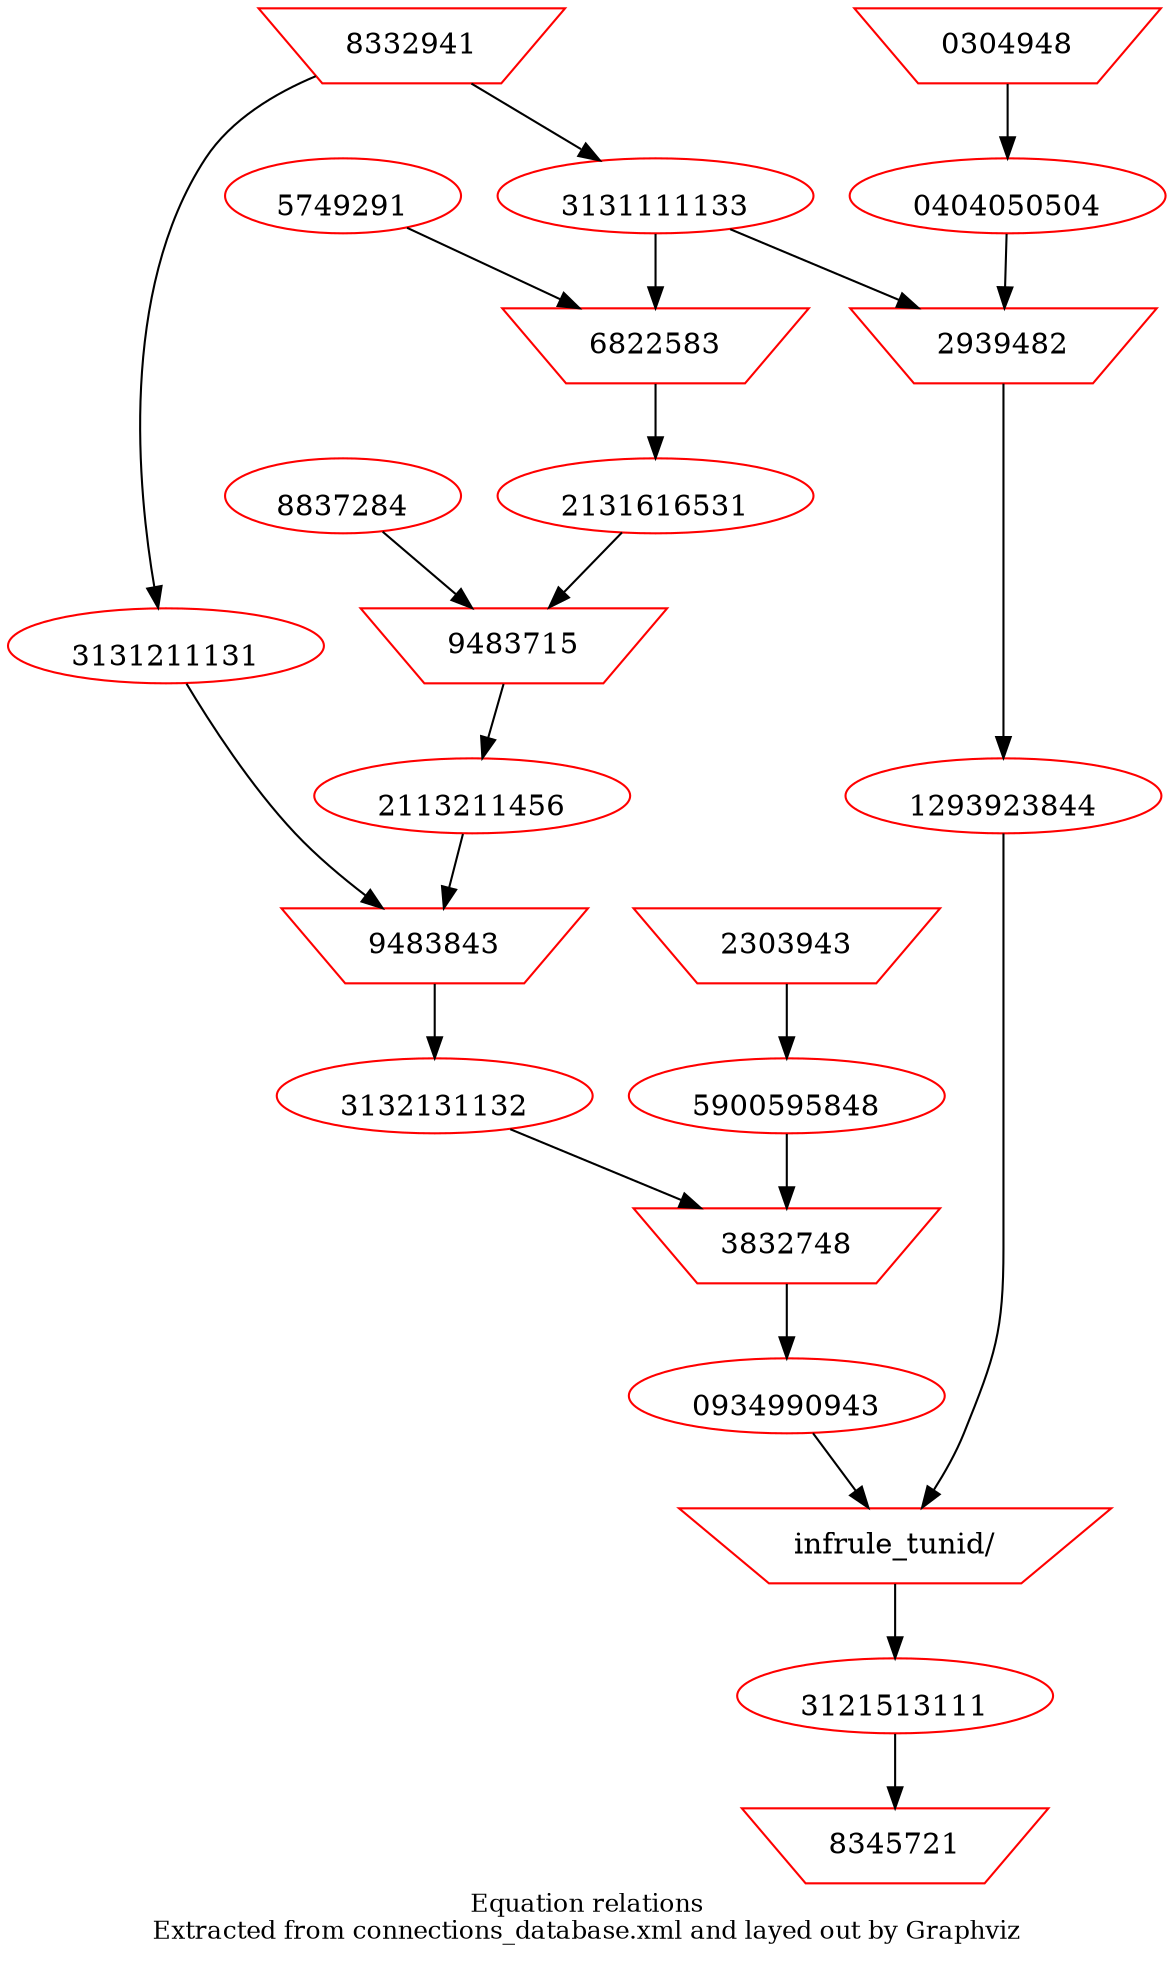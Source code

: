 # Graphviz
# 20141026
# Command to produce output:
# neato -Tsvg thisfile > out.svg
# http://www.graphviz.org/Gallery/directed/traffic_lights.gv.txt
# http://www.graphviz.org/content/traffic_lights
digraph physicsEquations {
2303943 [shape=invtrapezium,color=red,image="/Users/benpayne/version_controlled/physics-equations-graph/lib/images_op_png/declareInitialEq.png"];
5900595848 [shape=ellipse,color=red,image="/Users/benpayne/version_controlled/physics-equations-graph/lib/images_eq_png/5900595848.png",labelloc=b,URL="http://output.com"];
2303943 -> 5900595848
0304948 [shape=invtrapezium,color=red,image="/Users/benpayne/version_controlled/physics-equations-graph/lib/images_op_png/declareInitialEq.png"];
0404050504 [shape=ellipse,color=red,image="/Users/benpayne/version_controlled/physics-equations-graph/lib/images_eq_png/0404050504.png",labelloc=b,URL="http://output.com"];
0304948 -> 0404050504
8332941 [shape=invtrapezium,color=red,image="/Users/benpayne/version_controlled/physics-equations-graph/lib/images_op_png/declareInitialEq.png"];
3131211131 [shape=ellipse,color=red,image="/Users/benpayne/version_controlled/physics-equations-graph/lib/images_eq_png/3131211131.png",labelloc=b,URL="http://output.com"];
8332941 -> 3131211131
8332941 [shape=invtrapezium,color=red,image="/Users/benpayne/version_controlled/physics-equations-graph/lib/images_op_png/declareInitialEq.png"];
3131111133 [shape=ellipse,color=red,image="/Users/benpayne/version_controlled/physics-equations-graph/lib/images_eq_png/3131111133.png",labelloc=b,URL="http://output.com"];
8332941 -> 3131111133
3832748 [shape=invtrapezium,color=red,image="/Users/benpayne/version_controlled/physics-equations-graph/lib/images_op_png/subRHSofEqXintoEqY.png"];
3132131132 [shape=ellipse,color=red,image="/Users/benpayne/version_controlled/physics-equations-graph/lib/images_eq_png/3132131132.png",labelloc=b,URL="http://input.com"];
3132131132 -> 3832748
5900595848 [shape=ellipse,color=red,image="/Users/benpayne/version_controlled/physics-equations-graph/lib/images_eq_png/5900595848.png",labelloc=b,URL="http://input.com"];
5900595848 -> 3832748
0934990943 [shape=ellipse,color=red,image="/Users/benpayne/version_controlled/physics-equations-graph/lib/images_eq_png/0934990943.png",labelloc=b,URL="http://output.com"];
3832748 -> 0934990943
2939482 [shape=invtrapezium,color=red,image="/Users/benpayne/version_controlled/physics-equations-graph/lib/images_op_png/subRHSofEqXintoEqY.png"];
0404050504 [shape=ellipse,color=red,image="/Users/benpayne/version_controlled/physics-equations-graph/lib/images_eq_png/0404050504.png",labelloc=b,URL="http://input.com"];
0404050504 -> 2939482
3131111133 [shape=ellipse,color=red,image="/Users/benpayne/version_controlled/physics-equations-graph/lib/images_eq_png/3131111133.png",labelloc=b,URL="http://input.com"];
3131111133 -> 2939482
1293923844 [shape=ellipse,color=red,image="/Users/benpayne/version_controlled/physics-equations-graph/lib/images_eq_png/1293923844.png",labelloc=b,URL="http://output.com"];
2939482 -> 1293923844
<infrule_tunid/> [shape=invtrapezium,color=red,image="/Users/benpayne/version_controlled/physics-equations-graph/lib/images_op_png/subRHSofEqXintoEqY.png"];
0934990943 [shape=ellipse,color=red,image="/Users/benpayne/version_controlled/physics-equations-graph/lib/images_eq_png/0934990943.png",labelloc=b,URL="http://input.com"];
0934990943 -> <infrule_tunid/>
1293923844 [shape=ellipse,color=red,image="/Users/benpayne/version_controlled/physics-equations-graph/lib/images_eq_png/1293923844.png",labelloc=b,URL="http://input.com"];
1293923844 -> <infrule_tunid/>
3121513111 [shape=ellipse,color=red,image="/Users/benpayne/version_controlled/physics-equations-graph/lib/images_eq_png/3121513111.png",labelloc=b,URL="http://output.com"];
<infrule_tunid/> -> 3121513111
6822583 [shape=invtrapezium,color=red,image="/Users/benpayne/version_controlled/physics-equations-graph/lib/images_op_png/multbothsidesby.png"];
5749291 [shape=ellipse,color=red,image="/Users/benpayne/version_controlled/physics-equations-graph/lib/images_feed_png/5749291.png",labelloc=b,URL="http://feed.com"];
5749291 -> 6822583
3131111133 [shape=ellipse,color=red,image="/Users/benpayne/version_controlled/physics-equations-graph/lib/images_eq_png/3131111133.png",labelloc=b,URL="http://input.com"];
3131111133 -> 6822583
2131616531 [shape=ellipse,color=red,image="/Users/benpayne/version_controlled/physics-equations-graph/lib/images_eq_png/2131616531.png",labelloc=b,URL="http://output.com"];
6822583 -> 2131616531
9483715 [shape=invtrapezium,color=red,image="/Users/benpayne/version_controlled/physics-equations-graph/lib/images_op_png/dividebothsidesby.png"];
8837284 [shape=ellipse,color=red,image="/Users/benpayne/version_controlled/physics-equations-graph/lib/images_feed_png/8837284.png",labelloc=b,URL="http://feed.com"];
8837284 -> 9483715
2131616531 [shape=ellipse,color=red,image="/Users/benpayne/version_controlled/physics-equations-graph/lib/images_eq_png/2131616531.png",labelloc=b,URL="http://input.com"];
2131616531 -> 9483715
2113211456 [shape=ellipse,color=red,image="/Users/benpayne/version_controlled/physics-equations-graph/lib/images_eq_png/2113211456.png",labelloc=b,URL="http://output.com"];
9483715 -> 2113211456
9483843 [shape=invtrapezium,color=red,image="/Users/benpayne/version_controlled/physics-equations-graph/lib/images_op_png/subRHSofEqXintoEqY.png"];
2113211456 [shape=ellipse,color=red,image="/Users/benpayne/version_controlled/physics-equations-graph/lib/images_eq_png/2113211456.png",labelloc=b,URL="http://input.com"];
2113211456 -> 9483843
3131211131 [shape=ellipse,color=red,image="/Users/benpayne/version_controlled/physics-equations-graph/lib/images_eq_png/3131211131.png",labelloc=b,URL="http://input.com"];
3131211131 -> 9483843
3132131132 [shape=ellipse,color=red,image="/Users/benpayne/version_controlled/physics-equations-graph/lib/images_eq_png/3132131132.png",labelloc=b,URL="http://output.com"];
9483843 -> 3132131132
8345721 [shape=invtrapezium,color=red,image="/Users/benpayne/version_controlled/physics-equations-graph/lib/images_op_png/declareFinalEq.png"];
3121513111 [shape=ellipse,color=red,image="/Users/benpayne/version_controlled/physics-equations-graph/lib/images_eq_png/3121513111.png",labelloc=b,URL="http://input.com"];
3121513111 -> 8345721
overlap=false
label="Equation relations\nExtracted from connections_database.xml and layed out by Graphviz"
fontsize=12;
}
